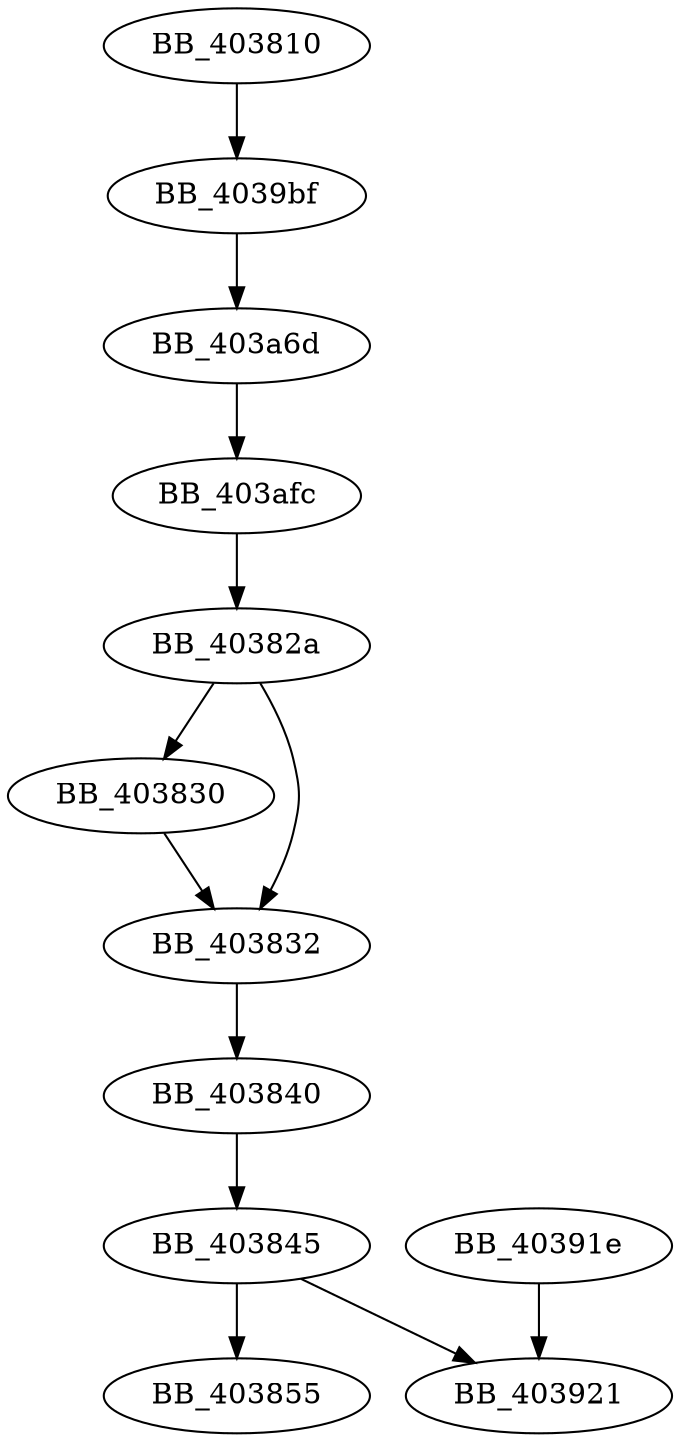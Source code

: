 DiGraph sub_403810{
BB_403810->BB_4039bf
BB_40382a->BB_403830
BB_40382a->BB_403832
BB_403830->BB_403832
BB_403832->BB_403840
BB_403840->BB_403845
BB_403845->BB_403855
BB_403845->BB_403921
BB_40391e->BB_403921
BB_4039bf->BB_403a6d
BB_403a6d->BB_403afc
BB_403afc->BB_40382a
}
